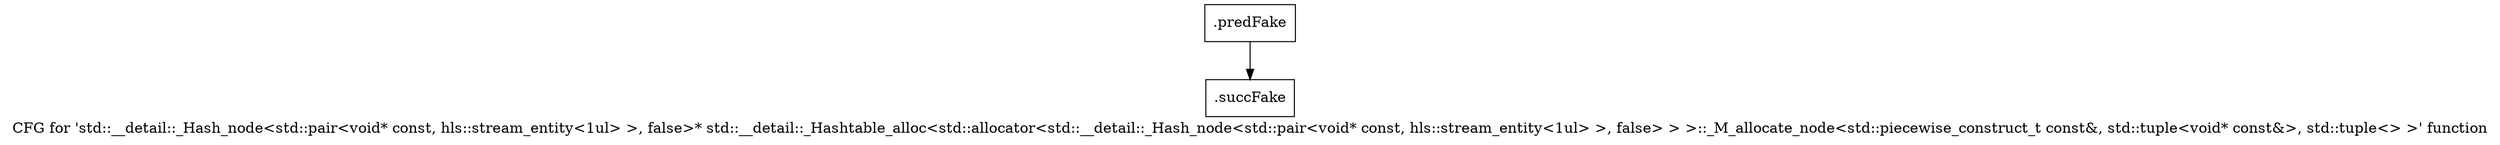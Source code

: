 digraph "CFG for 'std::__detail::_Hash_node\<std::pair\<void* const, hls::stream_entity\<1ul\> \>, false\>* std::__detail::_Hashtable_alloc\<std::allocator\<std::__detail::_Hash_node\<std::pair\<void* const, hls::stream_entity\<1ul\> \>, false\> \> \>::_M_allocate_node\<std::piecewise_construct_t const&, std::tuple\<void* const&\>, std::tuple\<\> \>' function" {
	label="CFG for 'std::__detail::_Hash_node\<std::pair\<void* const, hls::stream_entity\<1ul\> \>, false\>* std::__detail::_Hashtable_alloc\<std::allocator\<std::__detail::_Hash_node\<std::pair\<void* const, hls::stream_entity\<1ul\> \>, false\> \> \>::_M_allocate_node\<std::piecewise_construct_t const&, std::tuple\<void* const&\>, std::tuple\<\> \>' function";

	Node0x597aea0 [shape=record,filename="",linenumber="",label="{.predFake}"];
	Node0x597aea0 -> Node0x60ae250[ callList="" memoryops="" filename="/mnt/xilinx/Vitis_HLS/2021.2/tps/lnx64/gcc-6.2.0/lib/gcc/x86_64-pc-linux-gnu/6.2.0/../../../../include/c++/6.2.0/bits/hashtable_policy.h" execusionnum="4"];
	Node0x60ae250 [shape=record,filename="/mnt/xilinx/Vitis_HLS/2021.2/tps/lnx64/gcc-6.2.0/lib/gcc/x86_64-pc-linux-gnu/6.2.0/../../../../include/c++/6.2.0/bits/hashtable_policy.h",linenumber="1955",label="{.succFake}"];
}
